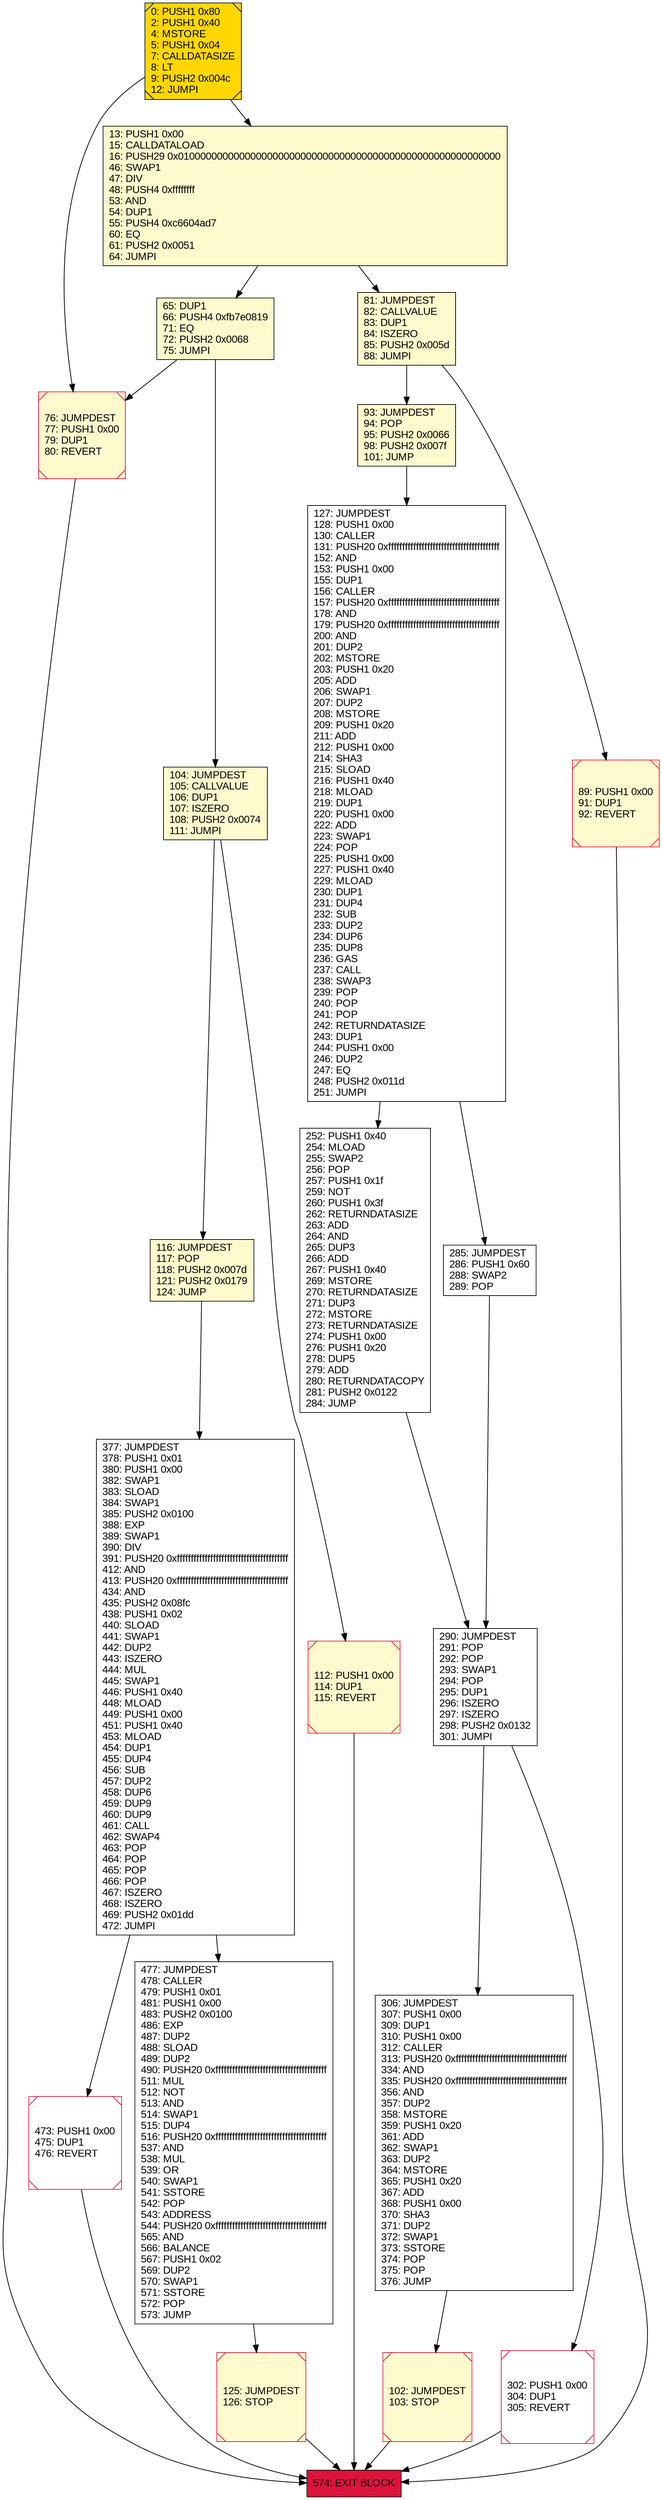 digraph G {
bgcolor=transparent rankdir=UD;
node [shape=box style=filled color=black fillcolor=white fontname=arial fontcolor=black];
377 [label="377: JUMPDEST\l378: PUSH1 0x01\l380: PUSH1 0x00\l382: SWAP1\l383: SLOAD\l384: SWAP1\l385: PUSH2 0x0100\l388: EXP\l389: SWAP1\l390: DIV\l391: PUSH20 0xffffffffffffffffffffffffffffffffffffffff\l412: AND\l413: PUSH20 0xffffffffffffffffffffffffffffffffffffffff\l434: AND\l435: PUSH2 0x08fc\l438: PUSH1 0x02\l440: SLOAD\l441: SWAP1\l442: DUP2\l443: ISZERO\l444: MUL\l445: SWAP1\l446: PUSH1 0x40\l448: MLOAD\l449: PUSH1 0x00\l451: PUSH1 0x40\l453: MLOAD\l454: DUP1\l455: DUP4\l456: SUB\l457: DUP2\l458: DUP6\l459: DUP9\l460: DUP9\l461: CALL\l462: SWAP4\l463: POP\l464: POP\l465: POP\l466: POP\l467: ISZERO\l468: ISZERO\l469: PUSH2 0x01dd\l472: JUMPI\l" ];
104 [label="104: JUMPDEST\l105: CALLVALUE\l106: DUP1\l107: ISZERO\l108: PUSH2 0x0074\l111: JUMPI\l" fillcolor=lemonchiffon ];
290 [label="290: JUMPDEST\l291: POP\l292: POP\l293: SWAP1\l294: POP\l295: DUP1\l296: ISZERO\l297: ISZERO\l298: PUSH2 0x0132\l301: JUMPI\l" ];
0 [label="0: PUSH1 0x80\l2: PUSH1 0x40\l4: MSTORE\l5: PUSH1 0x04\l7: CALLDATASIZE\l8: LT\l9: PUSH2 0x004c\l12: JUMPI\l" fillcolor=lemonchiffon shape=Msquare fillcolor=gold ];
76 [label="76: JUMPDEST\l77: PUSH1 0x00\l79: DUP1\l80: REVERT\l" fillcolor=lemonchiffon shape=Msquare color=crimson ];
125 [label="125: JUMPDEST\l126: STOP\l" fillcolor=lemonchiffon shape=Msquare color=crimson ];
252 [label="252: PUSH1 0x40\l254: MLOAD\l255: SWAP2\l256: POP\l257: PUSH1 0x1f\l259: NOT\l260: PUSH1 0x3f\l262: RETURNDATASIZE\l263: ADD\l264: AND\l265: DUP3\l266: ADD\l267: PUSH1 0x40\l269: MSTORE\l270: RETURNDATASIZE\l271: DUP3\l272: MSTORE\l273: RETURNDATASIZE\l274: PUSH1 0x00\l276: PUSH1 0x20\l278: DUP5\l279: ADD\l280: RETURNDATACOPY\l281: PUSH2 0x0122\l284: JUMP\l" ];
81 [label="81: JUMPDEST\l82: CALLVALUE\l83: DUP1\l84: ISZERO\l85: PUSH2 0x005d\l88: JUMPI\l" fillcolor=lemonchiffon ];
302 [label="302: PUSH1 0x00\l304: DUP1\l305: REVERT\l" shape=Msquare color=crimson ];
112 [label="112: PUSH1 0x00\l114: DUP1\l115: REVERT\l" fillcolor=lemonchiffon shape=Msquare color=crimson ];
102 [label="102: JUMPDEST\l103: STOP\l" fillcolor=lemonchiffon shape=Msquare color=crimson ];
477 [label="477: JUMPDEST\l478: CALLER\l479: PUSH1 0x01\l481: PUSH1 0x00\l483: PUSH2 0x0100\l486: EXP\l487: DUP2\l488: SLOAD\l489: DUP2\l490: PUSH20 0xffffffffffffffffffffffffffffffffffffffff\l511: MUL\l512: NOT\l513: AND\l514: SWAP1\l515: DUP4\l516: PUSH20 0xffffffffffffffffffffffffffffffffffffffff\l537: AND\l538: MUL\l539: OR\l540: SWAP1\l541: SSTORE\l542: POP\l543: ADDRESS\l544: PUSH20 0xffffffffffffffffffffffffffffffffffffffff\l565: AND\l566: BALANCE\l567: PUSH1 0x02\l569: DUP2\l570: SWAP1\l571: SSTORE\l572: POP\l573: JUMP\l" ];
306 [label="306: JUMPDEST\l307: PUSH1 0x00\l309: DUP1\l310: PUSH1 0x00\l312: CALLER\l313: PUSH20 0xffffffffffffffffffffffffffffffffffffffff\l334: AND\l335: PUSH20 0xffffffffffffffffffffffffffffffffffffffff\l356: AND\l357: DUP2\l358: MSTORE\l359: PUSH1 0x20\l361: ADD\l362: SWAP1\l363: DUP2\l364: MSTORE\l365: PUSH1 0x20\l367: ADD\l368: PUSH1 0x00\l370: SHA3\l371: DUP2\l372: SWAP1\l373: SSTORE\l374: POP\l375: POP\l376: JUMP\l" ];
93 [label="93: JUMPDEST\l94: POP\l95: PUSH2 0x0066\l98: PUSH2 0x007f\l101: JUMP\l" fillcolor=lemonchiffon ];
127 [label="127: JUMPDEST\l128: PUSH1 0x00\l130: CALLER\l131: PUSH20 0xffffffffffffffffffffffffffffffffffffffff\l152: AND\l153: PUSH1 0x00\l155: DUP1\l156: CALLER\l157: PUSH20 0xffffffffffffffffffffffffffffffffffffffff\l178: AND\l179: PUSH20 0xffffffffffffffffffffffffffffffffffffffff\l200: AND\l201: DUP2\l202: MSTORE\l203: PUSH1 0x20\l205: ADD\l206: SWAP1\l207: DUP2\l208: MSTORE\l209: PUSH1 0x20\l211: ADD\l212: PUSH1 0x00\l214: SHA3\l215: SLOAD\l216: PUSH1 0x40\l218: MLOAD\l219: DUP1\l220: PUSH1 0x00\l222: ADD\l223: SWAP1\l224: POP\l225: PUSH1 0x00\l227: PUSH1 0x40\l229: MLOAD\l230: DUP1\l231: DUP4\l232: SUB\l233: DUP2\l234: DUP6\l235: DUP8\l236: GAS\l237: CALL\l238: SWAP3\l239: POP\l240: POP\l241: POP\l242: RETURNDATASIZE\l243: DUP1\l244: PUSH1 0x00\l246: DUP2\l247: EQ\l248: PUSH2 0x011d\l251: JUMPI\l" ];
89 [label="89: PUSH1 0x00\l91: DUP1\l92: REVERT\l" fillcolor=lemonchiffon shape=Msquare color=crimson ];
473 [label="473: PUSH1 0x00\l475: DUP1\l476: REVERT\l" shape=Msquare color=crimson ];
13 [label="13: PUSH1 0x00\l15: CALLDATALOAD\l16: PUSH29 0x0100000000000000000000000000000000000000000000000000000000\l46: SWAP1\l47: DIV\l48: PUSH4 0xffffffff\l53: AND\l54: DUP1\l55: PUSH4 0xc6604ad7\l60: EQ\l61: PUSH2 0x0051\l64: JUMPI\l" fillcolor=lemonchiffon ];
65 [label="65: DUP1\l66: PUSH4 0xfb7e0819\l71: EQ\l72: PUSH2 0x0068\l75: JUMPI\l" fillcolor=lemonchiffon ];
116 [label="116: JUMPDEST\l117: POP\l118: PUSH2 0x007d\l121: PUSH2 0x0179\l124: JUMP\l" fillcolor=lemonchiffon ];
574 [label="574: EXIT BLOCK\l" fillcolor=crimson ];
285 [label="285: JUMPDEST\l286: PUSH1 0x60\l288: SWAP2\l289: POP\l" ];
93 -> 127;
13 -> 65;
89 -> 574;
306 -> 102;
473 -> 574;
127 -> 285;
102 -> 574;
104 -> 112;
13 -> 81;
377 -> 477;
65 -> 76;
125 -> 574;
65 -> 104;
81 -> 93;
290 -> 306;
127 -> 252;
0 -> 76;
252 -> 290;
290 -> 302;
112 -> 574;
0 -> 13;
302 -> 574;
81 -> 89;
76 -> 574;
285 -> 290;
377 -> 473;
477 -> 125;
116 -> 377;
104 -> 116;
}
